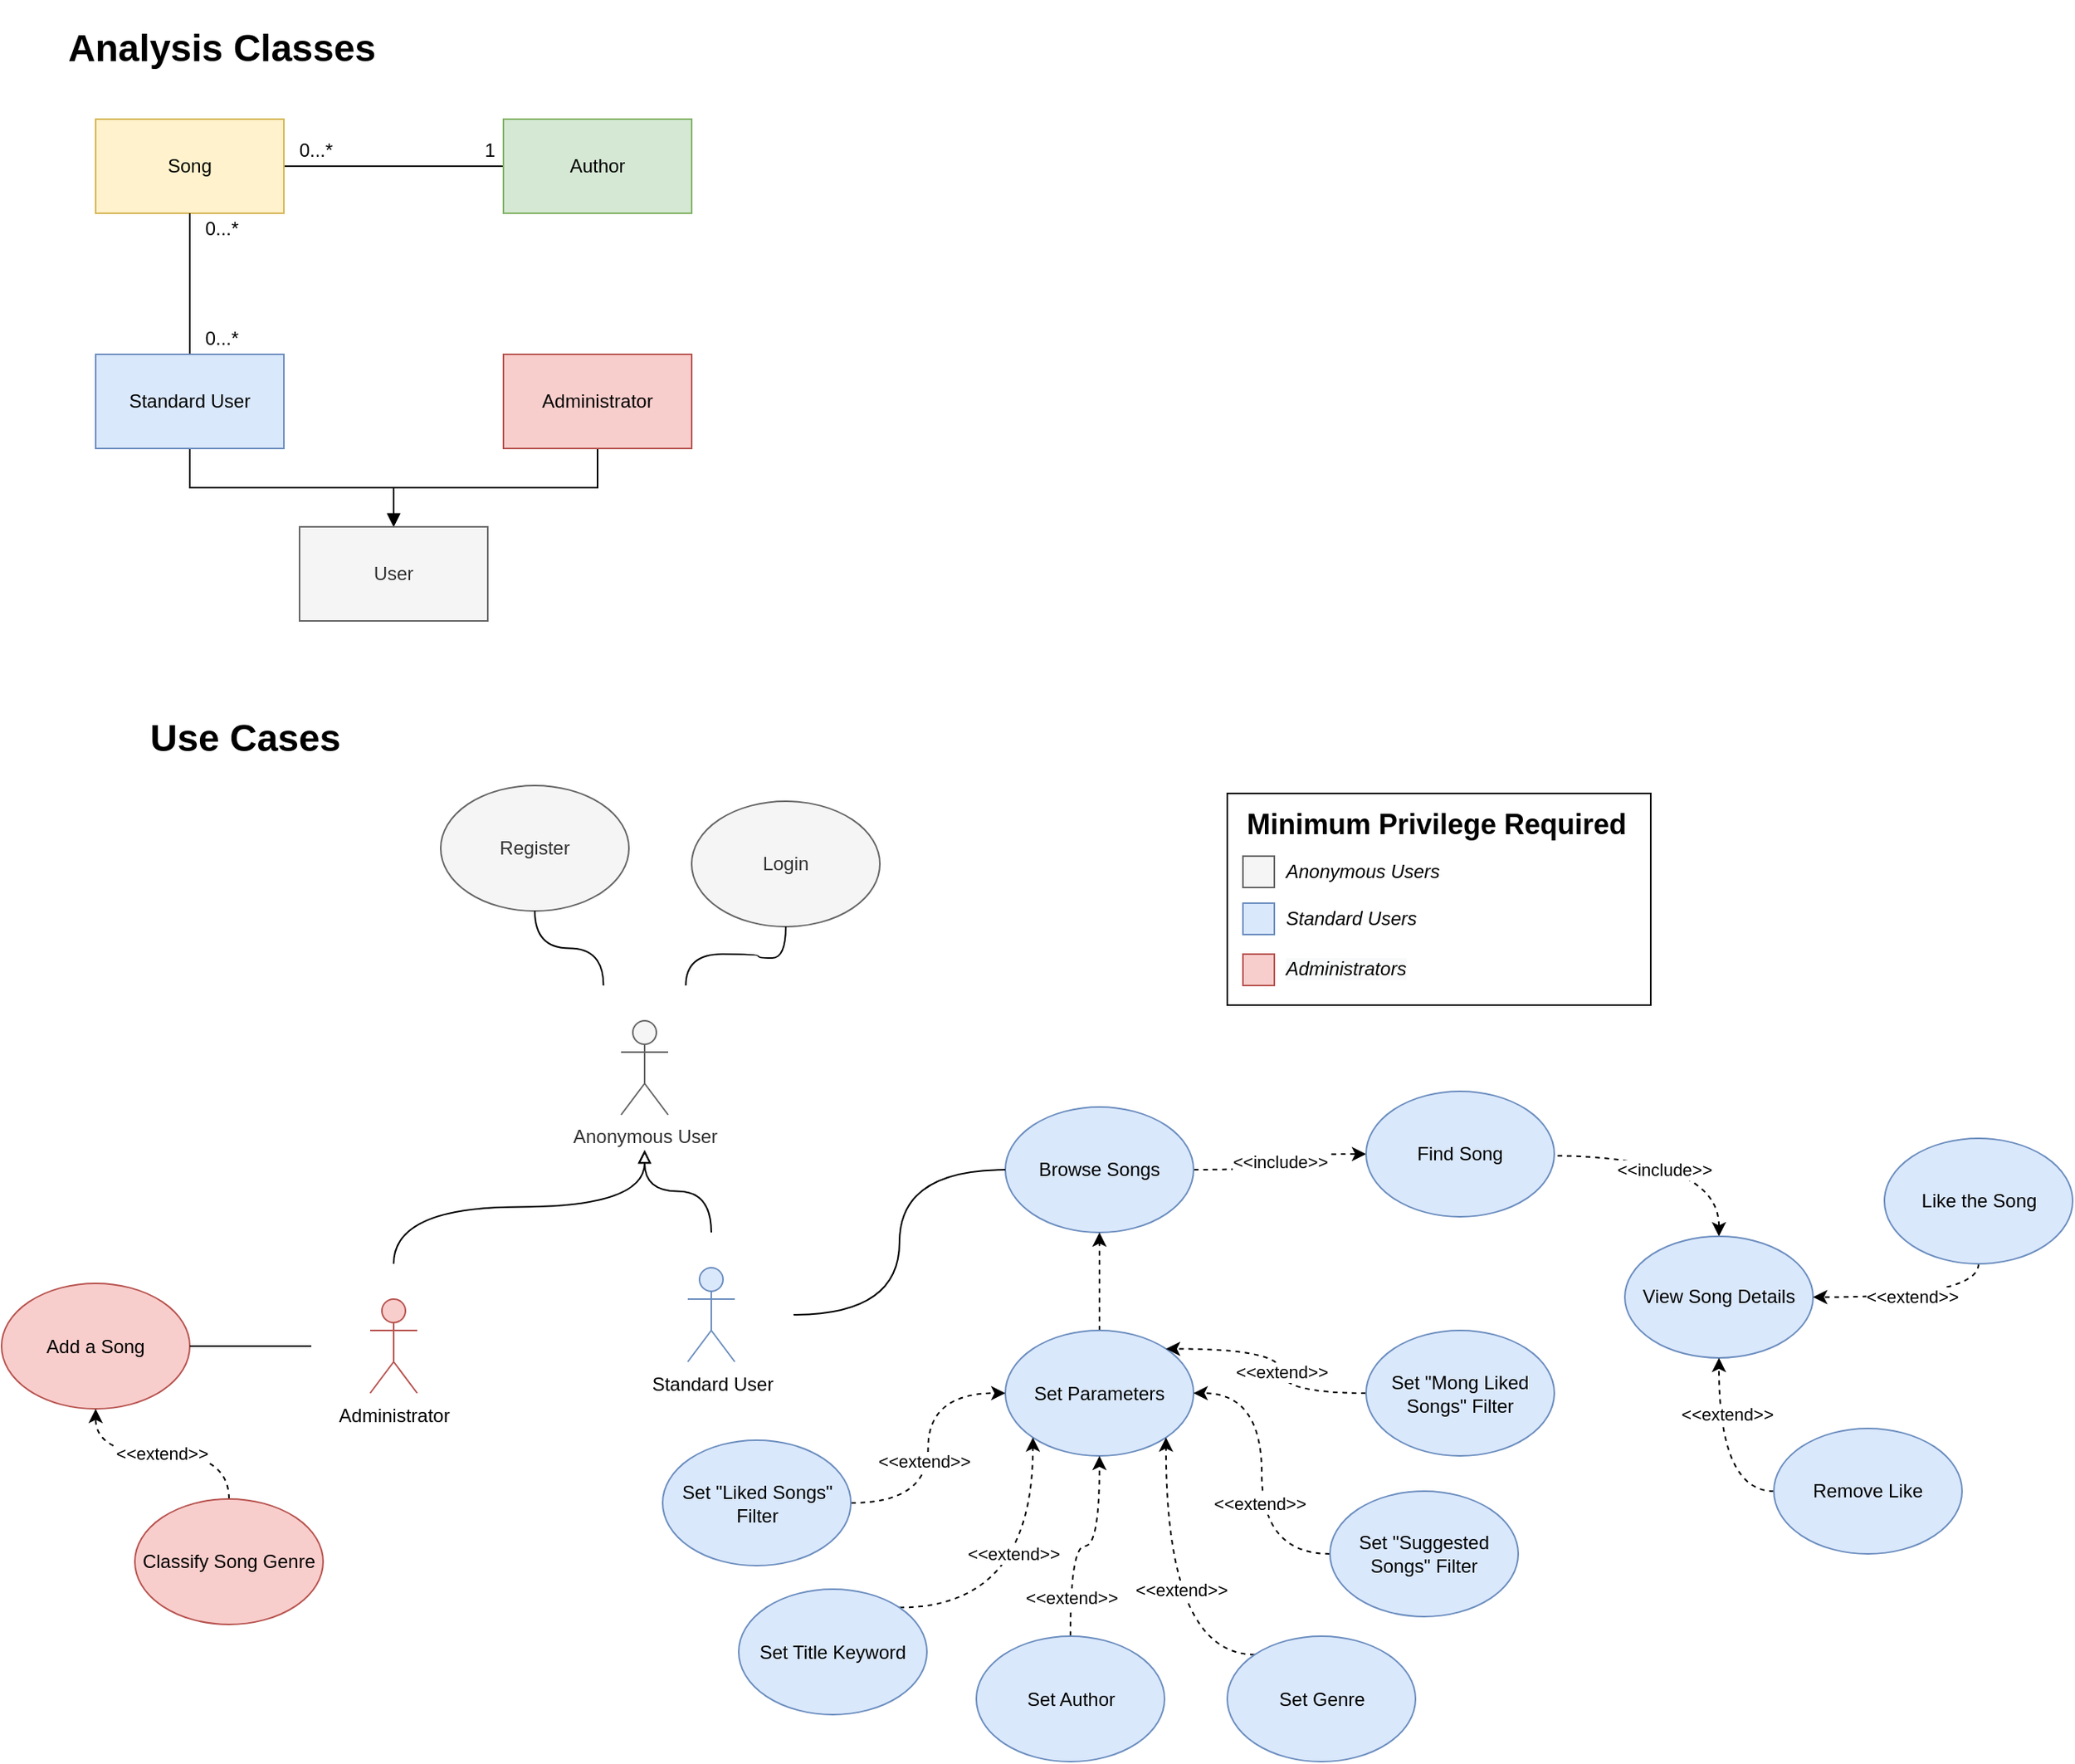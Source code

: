<mxfile version="14.3.2" type="github">
  <diagram id="jdrofMlj-KHEWpqbHE5B" name="Page-1">
    <mxGraphModel dx="2567" dy="1076" grid="1" gridSize="10" guides="1" tooltips="1" connect="1" arrows="1" fold="1" page="1" pageScale="1" pageWidth="827" pageHeight="1169" math="0" shadow="0">
      <root>
        <mxCell id="0" />
        <mxCell id="1" parent="0" />
        <mxCell id="iEPMN4jDNAbv9REljASl-100" value="" style="whiteSpace=wrap;html=1;align=left;" parent="1" vertex="1">
          <mxGeometry x="761.5" y="510" width="270" height="135" as="geometry" />
        </mxCell>
        <mxCell id="ghfW0V-jJl3EACzy7yTC-1" style="edgeStyle=orthogonalEdgeStyle;rounded=0;orthogonalLoop=1;jettySize=auto;html=1;exitX=1;exitY=0.5;exitDx=0;exitDy=0;endArrow=none;endFill=0;" parent="1" source="ghfW0V-jJl3EACzy7yTC-2" target="ghfW0V-jJl3EACzy7yTC-3" edge="1">
          <mxGeometry relative="1" as="geometry" />
        </mxCell>
        <mxCell id="ghfW0V-jJl3EACzy7yTC-2" value="Song" style="rounded=0;whiteSpace=wrap;html=1;fillColor=#fff2cc;strokeColor=#d6b656;" parent="1" vertex="1">
          <mxGeometry x="40" y="80" width="120" height="60" as="geometry" />
        </mxCell>
        <mxCell id="ghfW0V-jJl3EACzy7yTC-3" value="Author" style="rounded=0;whiteSpace=wrap;html=1;fillColor=#d5e8d4;strokeColor=#82b366;" parent="1" vertex="1">
          <mxGeometry x="300" y="80" width="120" height="60" as="geometry" />
        </mxCell>
        <mxCell id="ghfW0V-jJl3EACzy7yTC-4" value="1" style="text;html=1;align=center;verticalAlign=middle;resizable=0;points=[];autosize=1;" parent="1" vertex="1">
          <mxGeometry x="281" y="90" width="20" height="20" as="geometry" />
        </mxCell>
        <mxCell id="ghfW0V-jJl3EACzy7yTC-5" value="0...*" style="text;html=1;align=center;verticalAlign=middle;resizable=0;points=[];autosize=1;" parent="1" vertex="1">
          <mxGeometry x="160" y="90" width="40" height="20" as="geometry" />
        </mxCell>
        <mxCell id="ghfW0V-jJl3EACzy7yTC-6" style="edgeStyle=orthogonalEdgeStyle;rounded=0;orthogonalLoop=1;jettySize=auto;html=1;exitX=0.5;exitY=0;exitDx=0;exitDy=0;entryX=0.5;entryY=1;entryDx=0;entryDy=0;endArrow=none;endFill=0;startArrow=block;startFill=0;" parent="1" source="ghfW0V-jJl3EACzy7yTC-8" target="ghfW0V-jJl3EACzy7yTC-11" edge="1">
          <mxGeometry relative="1" as="geometry" />
        </mxCell>
        <mxCell id="ghfW0V-jJl3EACzy7yTC-7" style="edgeStyle=orthogonalEdgeStyle;rounded=0;orthogonalLoop=1;jettySize=auto;html=1;exitX=0.5;exitY=0;exitDx=0;exitDy=0;entryX=0.5;entryY=1;entryDx=0;entryDy=0;endArrow=none;endFill=0;startArrow=block;startFill=1;" parent="1" source="ghfW0V-jJl3EACzy7yTC-8" target="ghfW0V-jJl3EACzy7yTC-10" edge="1">
          <mxGeometry relative="1" as="geometry" />
        </mxCell>
        <mxCell id="ghfW0V-jJl3EACzy7yTC-8" value="User" style="rounded=0;whiteSpace=wrap;html=1;fillColor=#f5f5f5;strokeColor=#666666;fontColor=#333333;" parent="1" vertex="1">
          <mxGeometry x="170" y="340" width="120" height="60" as="geometry" />
        </mxCell>
        <mxCell id="ghfW0V-jJl3EACzy7yTC-9" style="edgeStyle=orthogonalEdgeStyle;rounded=0;orthogonalLoop=1;jettySize=auto;html=1;exitX=0.5;exitY=0;exitDx=0;exitDy=0;startArrow=none;startFill=0;endArrow=none;endFill=0;" parent="1" source="ghfW0V-jJl3EACzy7yTC-10" target="ghfW0V-jJl3EACzy7yTC-2" edge="1">
          <mxGeometry relative="1" as="geometry" />
        </mxCell>
        <mxCell id="ghfW0V-jJl3EACzy7yTC-10" value="Standard User" style="rounded=0;whiteSpace=wrap;html=1;fillColor=#dae8fc;strokeColor=#6c8ebf;" parent="1" vertex="1">
          <mxGeometry x="40" y="230" width="120" height="60" as="geometry" />
        </mxCell>
        <mxCell id="ghfW0V-jJl3EACzy7yTC-11" value="Administrator" style="rounded=0;whiteSpace=wrap;html=1;fillColor=#f8cecc;strokeColor=#b85450;" parent="1" vertex="1">
          <mxGeometry x="300" y="230" width="120" height="60" as="geometry" />
        </mxCell>
        <mxCell id="ghfW0V-jJl3EACzy7yTC-12" value="0...*" style="text;html=1;align=center;verticalAlign=middle;resizable=0;points=[];autosize=1;" parent="1" vertex="1">
          <mxGeometry x="100" y="210" width="40" height="20" as="geometry" />
        </mxCell>
        <mxCell id="ghfW0V-jJl3EACzy7yTC-13" value="0...*" style="text;html=1;align=center;verticalAlign=middle;resizable=0;points=[];autosize=1;" parent="1" vertex="1">
          <mxGeometry x="100" y="140" width="40" height="20" as="geometry" />
        </mxCell>
        <mxCell id="iEPMN4jDNAbv9REljASl-4" value="&lt;h1&gt;Analysis Classes&lt;/h1&gt;" style="text;html=1;align=center;verticalAlign=middle;resizable=0;points=[];autosize=1;" parent="1" vertex="1">
          <mxGeometry x="15" y="10" width="210" height="50" as="geometry" />
        </mxCell>
        <mxCell id="iEPMN4jDNAbv9REljASl-5" value="&lt;h1&gt;Use Cases&lt;/h1&gt;" style="text;html=1;align=center;verticalAlign=middle;resizable=0;points=[];autosize=1;" parent="1" vertex="1">
          <mxGeometry x="65" y="450" width="140" height="50" as="geometry" />
        </mxCell>
        <mxCell id="iEPMN4jDNAbv9REljASl-7" value="Register" style="ellipse;whiteSpace=wrap;html=1;fillColor=#f5f5f5;strokeColor=#666666;fontColor=#333333;" parent="1" vertex="1">
          <mxGeometry x="260" y="505" width="120" height="80" as="geometry" />
        </mxCell>
        <mxCell id="iEPMN4jDNAbv9REljASl-9" value="" style="group" parent="1" vertex="1" connectable="0">
          <mxGeometry x="337.5" y="632.5" width="105" height="105" as="geometry" />
        </mxCell>
        <mxCell id="iEPMN4jDNAbv9REljASl-8" value="" style="whiteSpace=wrap;html=1;aspect=fixed;fillColor=none;strokeColor=none;" parent="iEPMN4jDNAbv9REljASl-9" vertex="1">
          <mxGeometry width="105" height="105" as="geometry" />
        </mxCell>
        <mxCell id="iEPMN4jDNAbv9REljASl-6" value="Anonymous User" style="shape=umlActor;verticalLabelPosition=bottom;verticalAlign=top;html=1;outlineConnect=0;fillColor=#f5f5f5;strokeColor=#666666;fontColor=#333333;" parent="iEPMN4jDNAbv9REljASl-9" vertex="1">
          <mxGeometry x="37.5" y="22.5" width="30" height="60" as="geometry" />
        </mxCell>
        <mxCell id="iEPMN4jDNAbv9REljASl-10" style="edgeStyle=orthogonalEdgeStyle;rounded=0;orthogonalLoop=1;jettySize=auto;html=1;exitX=0.25;exitY=0;exitDx=0;exitDy=0;entryX=0.5;entryY=1;entryDx=0;entryDy=0;curved=1;endArrow=none;endFill=0;" parent="1" source="iEPMN4jDNAbv9REljASl-8" target="iEPMN4jDNAbv9REljASl-7" edge="1">
          <mxGeometry relative="1" as="geometry" />
        </mxCell>
        <mxCell id="iEPMN4jDNAbv9REljASl-11" value="Login" style="ellipse;whiteSpace=wrap;html=1;fillColor=#f5f5f5;strokeColor=#666666;fontColor=#333333;" parent="1" vertex="1">
          <mxGeometry x="420" y="515" width="120" height="80" as="geometry" />
        </mxCell>
        <mxCell id="iEPMN4jDNAbv9REljASl-12" style="edgeStyle=orthogonalEdgeStyle;curved=1;rounded=0;orthogonalLoop=1;jettySize=auto;html=1;exitX=0.75;exitY=0;exitDx=0;exitDy=0;entryX=0.5;entryY=1;entryDx=0;entryDy=0;endArrow=none;endFill=0;" parent="1" source="iEPMN4jDNAbv9REljASl-8" target="iEPMN4jDNAbv9REljASl-11" edge="1">
          <mxGeometry relative="1" as="geometry" />
        </mxCell>
        <mxCell id="iEPMN4jDNAbv9REljASl-16" value="" style="group" parent="1" vertex="1" connectable="0">
          <mxGeometry x="380" y="790" width="105" height="105" as="geometry" />
        </mxCell>
        <mxCell id="iEPMN4jDNAbv9REljASl-17" value="" style="whiteSpace=wrap;html=1;aspect=fixed;fillColor=none;strokeColor=none;" parent="iEPMN4jDNAbv9REljASl-16" vertex="1">
          <mxGeometry width="105" height="105" as="geometry" />
        </mxCell>
        <mxCell id="iEPMN4jDNAbv9REljASl-18" value="Standard User" style="shape=umlActor;verticalLabelPosition=bottom;verticalAlign=top;html=1;outlineConnect=0;fillColor=#dae8fc;strokeColor=#6c8ebf;" parent="iEPMN4jDNAbv9REljASl-16" vertex="1">
          <mxGeometry x="37.5" y="22.5" width="30" height="60" as="geometry" />
        </mxCell>
        <mxCell id="iEPMN4jDNAbv9REljASl-21" style="edgeStyle=orthogonalEdgeStyle;curved=1;rounded=0;orthogonalLoop=1;jettySize=auto;html=1;exitX=0.5;exitY=0;exitDx=0;exitDy=0;entryX=0.5;entryY=1;entryDx=0;entryDy=0;endArrow=block;endFill=0;" parent="1" source="iEPMN4jDNAbv9REljASl-17" target="iEPMN4jDNAbv9REljASl-8" edge="1">
          <mxGeometry relative="1" as="geometry" />
        </mxCell>
        <mxCell id="iEPMN4jDNAbv9REljASl-25" value="" style="group" parent="1" vertex="1" connectable="0">
          <mxGeometry x="177.5" y="810" width="105" height="105" as="geometry" />
        </mxCell>
        <mxCell id="iEPMN4jDNAbv9REljASl-26" value="" style="whiteSpace=wrap;html=1;aspect=fixed;fillColor=none;strokeColor=none;" parent="iEPMN4jDNAbv9REljASl-25" vertex="1">
          <mxGeometry width="105" height="105" as="geometry" />
        </mxCell>
        <mxCell id="iEPMN4jDNAbv9REljASl-27" value="Administrator" style="shape=umlActor;verticalLabelPosition=bottom;verticalAlign=top;html=1;outlineConnect=0;fillColor=#f8cecc;strokeColor=#b85450;" parent="iEPMN4jDNAbv9REljASl-25" vertex="1">
          <mxGeometry x="37.5" y="22.5" width="30" height="60" as="geometry" />
        </mxCell>
        <mxCell id="iEPMN4jDNAbv9REljASl-29" style="edgeStyle=orthogonalEdgeStyle;curved=1;rounded=0;orthogonalLoop=1;jettySize=auto;html=1;exitX=0.5;exitY=0;exitDx=0;exitDy=0;entryX=0.5;entryY=1;entryDx=0;entryDy=0;endArrow=block;endFill=0;" parent="1" source="iEPMN4jDNAbv9REljASl-26" target="iEPMN4jDNAbv9REljASl-8" edge="1">
          <mxGeometry relative="1" as="geometry" />
        </mxCell>
        <mxCell id="iEPMN4jDNAbv9REljASl-73" value="&amp;lt;&amp;lt;include&amp;gt;&amp;gt;" style="edgeStyle=orthogonalEdgeStyle;curved=1;rounded=0;orthogonalLoop=1;jettySize=auto;html=1;exitX=1;exitY=0.5;exitDx=0;exitDy=0;entryX=0;entryY=0.5;entryDx=0;entryDy=0;dashed=1;startArrow=none;startFill=0;endArrow=classic;endFill=1;" parent="1" source="iEPMN4jDNAbv9REljASl-32" target="iEPMN4jDNAbv9REljASl-34" edge="1">
          <mxGeometry relative="1" as="geometry" />
        </mxCell>
        <mxCell id="iEPMN4jDNAbv9REljASl-32" value="Browse Songs" style="ellipse;whiteSpace=wrap;html=1;fillColor=#dae8fc;strokeColor=#6c8ebf;" parent="1" vertex="1">
          <mxGeometry x="620" y="710" width="120" height="80" as="geometry" />
        </mxCell>
        <mxCell id="iEPMN4jDNAbv9REljASl-33" style="edgeStyle=orthogonalEdgeStyle;curved=1;rounded=0;orthogonalLoop=1;jettySize=auto;html=1;exitX=1;exitY=0.5;exitDx=0;exitDy=0;entryX=0;entryY=0.5;entryDx=0;entryDy=0;endArrow=none;endFill=0;" parent="1" source="iEPMN4jDNAbv9REljASl-17" target="iEPMN4jDNAbv9REljASl-32" edge="1">
          <mxGeometry relative="1" as="geometry" />
        </mxCell>
        <mxCell id="iEPMN4jDNAbv9REljASl-45" value="&amp;lt;&amp;lt;include&amp;gt;&amp;gt;" style="edgeStyle=orthogonalEdgeStyle;curved=1;rounded=0;orthogonalLoop=1;jettySize=auto;html=1;exitX=1;exitY=0.5;exitDx=0;exitDy=0;dashed=1;endArrow=classic;endFill=1;entryX=0.5;entryY=0;entryDx=0;entryDy=0;" parent="1" target="iEPMN4jDNAbv9REljASl-44" edge="1">
          <mxGeometry x="-0.078" y="-9" relative="1" as="geometry">
            <mxPoint x="966" y="741" as="sourcePoint" />
            <mxPoint x="1071" y="793.5" as="targetPoint" />
            <mxPoint as="offset" />
          </mxGeometry>
        </mxCell>
        <mxCell id="iEPMN4jDNAbv9REljASl-34" value="Find Song" style="ellipse;whiteSpace=wrap;html=1;fillColor=#dae8fc;strokeColor=#6c8ebf;" parent="1" vertex="1">
          <mxGeometry x="850" y="700" width="120" height="80" as="geometry" />
        </mxCell>
        <mxCell id="yjfg6eP5MaI6u4eJ-6wa-1" style="edgeStyle=orthogonalEdgeStyle;rounded=0;orthogonalLoop=1;jettySize=auto;html=1;exitX=0.5;exitY=0;exitDx=0;exitDy=0;entryX=0.5;entryY=1;entryDx=0;entryDy=0;curved=1;dashed=1;" parent="1" source="iEPMN4jDNAbv9REljASl-36" target="iEPMN4jDNAbv9REljASl-32" edge="1">
          <mxGeometry relative="1" as="geometry" />
        </mxCell>
        <mxCell id="iEPMN4jDNAbv9REljASl-36" value="Set Parameters" style="ellipse;whiteSpace=wrap;html=1;fillColor=#dae8fc;strokeColor=#6c8ebf;" parent="1" vertex="1">
          <mxGeometry x="620" y="852.5" width="120" height="80" as="geometry" />
        </mxCell>
        <mxCell id="oPD9k_Jnc_9eM_K4SxYH-8" value="&amp;lt;&amp;lt;extend&amp;gt;&amp;gt;" style="edgeStyle=orthogonalEdgeStyle;curved=1;rounded=0;orthogonalLoop=1;jettySize=auto;html=1;exitX=0.5;exitY=0;exitDx=0;exitDy=0;entryX=0.5;entryY=1;entryDx=0;entryDy=0;dashed=1;" edge="1" parent="1" source="iEPMN4jDNAbv9REljASl-38" target="iEPMN4jDNAbv9REljASl-36">
          <mxGeometry x="-0.636" relative="1" as="geometry">
            <mxPoint as="offset" />
          </mxGeometry>
        </mxCell>
        <mxCell id="iEPMN4jDNAbv9REljASl-38" value="Set Author" style="ellipse;whiteSpace=wrap;html=1;fillColor=#dae8fc;strokeColor=#6c8ebf;" parent="1" vertex="1">
          <mxGeometry x="601.5" y="1047.5" width="120" height="80" as="geometry" />
        </mxCell>
        <mxCell id="oPD9k_Jnc_9eM_K4SxYH-10" style="edgeStyle=orthogonalEdgeStyle;curved=1;rounded=0;orthogonalLoop=1;jettySize=auto;html=1;exitX=1;exitY=0;exitDx=0;exitDy=0;entryX=0;entryY=1;entryDx=0;entryDy=0;dashed=1;" edge="1" parent="1" source="iEPMN4jDNAbv9REljASl-41" target="iEPMN4jDNAbv9REljASl-36">
          <mxGeometry relative="1" as="geometry" />
        </mxCell>
        <mxCell id="oPD9k_Jnc_9eM_K4SxYH-15" value="&amp;lt;&amp;lt;extend&amp;gt;&amp;gt;" style="edgeLabel;html=1;align=center;verticalAlign=middle;resizable=0;points=[];" vertex="1" connectable="0" parent="oPD9k_Jnc_9eM_K4SxYH-10">
          <mxGeometry x="-0.258" y="23" relative="1" as="geometry">
            <mxPoint y="-11.2" as="offset" />
          </mxGeometry>
        </mxCell>
        <mxCell id="iEPMN4jDNAbv9REljASl-41" value="Set Title Keyword" style="ellipse;whiteSpace=wrap;html=1;fillColor=#dae8fc;strokeColor=#6c8ebf;" parent="1" vertex="1">
          <mxGeometry x="450" y="1017.5" width="120" height="80" as="geometry" />
        </mxCell>
        <mxCell id="iEPMN4jDNAbv9REljASl-44" value="View Song Details" style="ellipse;whiteSpace=wrap;html=1;fillColor=#dae8fc;strokeColor=#6c8ebf;" parent="1" vertex="1">
          <mxGeometry x="1015" y="792.5" width="120" height="77.5" as="geometry" />
        </mxCell>
        <mxCell id="iEPMN4jDNAbv9REljASl-47" value="&amp;lt;&amp;lt;extend&amp;gt;&amp;gt;" style="edgeStyle=orthogonalEdgeStyle;curved=1;rounded=0;orthogonalLoop=1;jettySize=auto;html=1;exitX=0.5;exitY=1;exitDx=0;exitDy=0;dashed=1;endArrow=classic;endFill=1;entryX=1;entryY=0.5;entryDx=0;entryDy=0;" parent="1" source="iEPMN4jDNAbv9REljASl-46" target="iEPMN4jDNAbv9REljASl-44" edge="1">
          <mxGeometry relative="1" as="geometry">
            <mxPoint x="1300" y="825" as="targetPoint" />
          </mxGeometry>
        </mxCell>
        <mxCell id="iEPMN4jDNAbv9REljASl-46" value="Like the Song" style="ellipse;whiteSpace=wrap;html=1;fillColor=#dae8fc;strokeColor=#6c8ebf;" parent="1" vertex="1">
          <mxGeometry x="1180.5" y="730" width="120" height="80" as="geometry" />
        </mxCell>
        <mxCell id="iEPMN4jDNAbv9REljASl-48" value="Add a Song" style="ellipse;whiteSpace=wrap;html=1;fillColor=#f8cecc;strokeColor=#b85450;" parent="1" vertex="1">
          <mxGeometry x="-20" y="822.5" width="120" height="80" as="geometry" />
        </mxCell>
        <mxCell id="iEPMN4jDNAbv9REljASl-49" style="edgeStyle=orthogonalEdgeStyle;curved=1;rounded=0;orthogonalLoop=1;jettySize=auto;html=1;exitX=0;exitY=0.5;exitDx=0;exitDy=0;entryX=1;entryY=0.5;entryDx=0;entryDy=0;endArrow=none;endFill=0;" parent="1" source="iEPMN4jDNAbv9REljASl-26" target="iEPMN4jDNAbv9REljASl-48" edge="1">
          <mxGeometry relative="1" as="geometry" />
        </mxCell>
        <mxCell id="iEPMN4jDNAbv9REljASl-63" style="edgeStyle=orthogonalEdgeStyle;curved=1;rounded=0;orthogonalLoop=1;jettySize=auto;html=1;exitX=0;exitY=0.5;exitDx=0;exitDy=0;entryX=0.5;entryY=1;entryDx=0;entryDy=0;dashed=1;startArrow=none;startFill=0;endArrow=classic;endFill=1;" parent="1" source="iEPMN4jDNAbv9REljASl-62" target="iEPMN4jDNAbv9REljASl-44" edge="1">
          <mxGeometry relative="1" as="geometry" />
        </mxCell>
        <mxCell id="iEPMN4jDNAbv9REljASl-64" value="&amp;lt;&amp;lt;extend&amp;gt;&amp;gt;" style="edgeLabel;html=1;align=center;verticalAlign=middle;resizable=0;points=[];" parent="iEPMN4jDNAbv9REljASl-63" vertex="1" connectable="0">
          <mxGeometry x="0.018" y="-15" relative="1" as="geometry">
            <mxPoint x="-10" y="-23" as="offset" />
          </mxGeometry>
        </mxCell>
        <mxCell id="iEPMN4jDNAbv9REljASl-62" value="Remove Like" style="ellipse;whiteSpace=wrap;html=1;fillColor=#dae8fc;strokeColor=#6c8ebf;" parent="1" vertex="1">
          <mxGeometry x="1110" y="915" width="120" height="80" as="geometry" />
        </mxCell>
        <mxCell id="iEPMN4jDNAbv9REljASl-84" value="&lt;h2&gt;Minimum Privilege Required&lt;/h2&gt;" style="text;html=1;align=left;verticalAlign=middle;resizable=0;points=[];autosize=1;" parent="1" vertex="1">
          <mxGeometry x="771.5" y="505" width="260" height="50" as="geometry" />
        </mxCell>
        <mxCell id="iEPMN4jDNAbv9REljASl-86" value="" style="whiteSpace=wrap;html=1;aspect=fixed;strokeColor=#6c8ebf;fillColor=#dae8fc;" parent="1" vertex="1">
          <mxGeometry x="771.5" y="580" width="20" height="20" as="geometry" />
        </mxCell>
        <mxCell id="iEPMN4jDNAbv9REljASl-90" value="&lt;p&gt;&lt;i&gt;Anonymous Users&lt;/i&gt;&lt;/p&gt;" style="text;html=1;align=left;verticalAlign=middle;resizable=0;points=[];autosize=1;" parent="1" vertex="1">
          <mxGeometry x="796.5" y="540" width="110" height="40" as="geometry" />
        </mxCell>
        <mxCell id="iEPMN4jDNAbv9REljASl-91" value="&lt;p&gt;&lt;i&gt;Standard Users&lt;/i&gt;&lt;/p&gt;" style="text;html=1;align=left;verticalAlign=middle;resizable=0;points=[];autosize=1;" parent="1" vertex="1">
          <mxGeometry x="796.5" y="570" width="100" height="40" as="geometry" />
        </mxCell>
        <mxCell id="iEPMN4jDNAbv9REljASl-93" value="" style="whiteSpace=wrap;html=1;aspect=fixed;strokeColor=#666666;fillColor=#f5f5f5;fontColor=#333333;" parent="1" vertex="1">
          <mxGeometry x="771.5" y="550" width="20" height="20" as="geometry" />
        </mxCell>
        <mxCell id="iEPMN4jDNAbv9REljASl-98" value="" style="whiteSpace=wrap;html=1;aspect=fixed;strokeColor=#b85450;fillColor=#f8cecc;gradientDirection=south;" parent="1" vertex="1">
          <mxGeometry x="771.5" y="612.5" width="20" height="20" as="geometry" />
        </mxCell>
        <mxCell id="iEPMN4jDNAbv9REljASl-99" value="&lt;i style=&quot;color: rgb(0 , 0 , 0) ; font-family: &amp;#34;helvetica&amp;#34; ; font-size: 12px ; font-weight: 400 ; letter-spacing: normal ; text-align: left ; text-indent: 0px ; text-transform: none ; word-spacing: 0px ; background-color: rgb(248 , 249 , 250)&quot;&gt;Administrators&lt;/i&gt;" style="text;whiteSpace=wrap;html=1;" parent="1" vertex="1">
          <mxGeometry x="796.5" y="607.5" width="190" height="30" as="geometry" />
        </mxCell>
        <mxCell id="oPD9k_Jnc_9eM_K4SxYH-9" style="edgeStyle=orthogonalEdgeStyle;curved=1;rounded=0;orthogonalLoop=1;jettySize=auto;html=1;exitX=0;exitY=0;exitDx=0;exitDy=0;entryX=1;entryY=1;entryDx=0;entryDy=0;dashed=1;" edge="1" parent="1" source="yjfg6eP5MaI6u4eJ-6wa-4" target="iEPMN4jDNAbv9REljASl-36">
          <mxGeometry relative="1" as="geometry" />
        </mxCell>
        <mxCell id="oPD9k_Jnc_9eM_K4SxYH-16" value="&amp;lt;&amp;lt;extend&amp;gt;&amp;gt;" style="edgeLabel;html=1;align=center;verticalAlign=middle;resizable=0;points=[];" vertex="1" connectable="0" parent="oPD9k_Jnc_9eM_K4SxYH-9">
          <mxGeometry x="0.012" y="-9" relative="1" as="geometry">
            <mxPoint as="offset" />
          </mxGeometry>
        </mxCell>
        <mxCell id="yjfg6eP5MaI6u4eJ-6wa-4" value="Set Genre" style="ellipse;whiteSpace=wrap;html=1;fillColor=#dae8fc;strokeColor=#6c8ebf;" parent="1" vertex="1">
          <mxGeometry x="761.5" y="1047.5" width="120" height="80" as="geometry" />
        </mxCell>
        <mxCell id="oPD9k_Jnc_9eM_K4SxYH-4" style="edgeStyle=orthogonalEdgeStyle;rounded=0;orthogonalLoop=1;jettySize=auto;html=1;exitX=1;exitY=0.5;exitDx=0;exitDy=0;entryX=0;entryY=0.5;entryDx=0;entryDy=0;dashed=1;curved=1;" edge="1" parent="1" source="yjfg6eP5MaI6u4eJ-6wa-6" target="iEPMN4jDNAbv9REljASl-36">
          <mxGeometry relative="1" as="geometry" />
        </mxCell>
        <mxCell id="oPD9k_Jnc_9eM_K4SxYH-14" value="&amp;lt;&amp;lt;extend&amp;gt;&amp;gt;" style="edgeLabel;html=1;align=center;verticalAlign=middle;resizable=0;points=[];" vertex="1" connectable="0" parent="oPD9k_Jnc_9eM_K4SxYH-4">
          <mxGeometry x="-0.1" y="3" relative="1" as="geometry">
            <mxPoint as="offset" />
          </mxGeometry>
        </mxCell>
        <mxCell id="yjfg6eP5MaI6u4eJ-6wa-6" value="Set &quot;Liked Songs&quot; Filter" style="ellipse;whiteSpace=wrap;html=1;fillColor=#dae8fc;strokeColor=#6c8ebf;" parent="1" vertex="1">
          <mxGeometry x="401.5" y="922.5" width="120" height="80" as="geometry" />
        </mxCell>
        <mxCell id="yjfg6eP5MaI6u4eJ-6wa-10" value="&amp;lt;&amp;lt;extend&amp;gt;&amp;gt;" style="edgeStyle=orthogonalEdgeStyle;curved=1;rounded=0;orthogonalLoop=1;jettySize=auto;html=1;exitX=0.5;exitY=0;exitDx=0;exitDy=0;dashed=1;" parent="1" source="yjfg6eP5MaI6u4eJ-6wa-9" target="iEPMN4jDNAbv9REljASl-48" edge="1">
          <mxGeometry relative="1" as="geometry" />
        </mxCell>
        <mxCell id="yjfg6eP5MaI6u4eJ-6wa-9" value="Classify Song Genre" style="ellipse;whiteSpace=wrap;html=1;fillColor=#f8cecc;strokeColor=#b85450;" parent="1" vertex="1">
          <mxGeometry x="65" y="960" width="120" height="80" as="geometry" />
        </mxCell>
        <mxCell id="mKK-Tz1SrILLrtQBUH5h-2" style="edgeStyle=orthogonalEdgeStyle;rounded=0;orthogonalLoop=1;jettySize=auto;html=1;exitX=0.5;exitY=1;exitDx=0;exitDy=0;" parent="1" source="iEPMN4jDNAbv9REljASl-100" target="iEPMN4jDNAbv9REljASl-100" edge="1">
          <mxGeometry relative="1" as="geometry" />
        </mxCell>
        <mxCell id="oPD9k_Jnc_9eM_K4SxYH-11" style="edgeStyle=orthogonalEdgeStyle;curved=1;rounded=0;orthogonalLoop=1;jettySize=auto;html=1;exitX=0;exitY=0.5;exitDx=0;exitDy=0;entryX=1;entryY=0.5;entryDx=0;entryDy=0;dashed=1;" edge="1" parent="1" source="oPD9k_Jnc_9eM_K4SxYH-1" target="iEPMN4jDNAbv9REljASl-36">
          <mxGeometry relative="1" as="geometry" />
        </mxCell>
        <mxCell id="oPD9k_Jnc_9eM_K4SxYH-17" value="&amp;lt;&amp;lt;extend&amp;gt;&amp;gt;" style="edgeLabel;html=1;align=center;verticalAlign=middle;resizable=0;points=[];" vertex="1" connectable="0" parent="oPD9k_Jnc_9eM_K4SxYH-11">
          <mxGeometry x="-0.194" y="2" relative="1" as="geometry">
            <mxPoint y="1" as="offset" />
          </mxGeometry>
        </mxCell>
        <mxCell id="oPD9k_Jnc_9eM_K4SxYH-1" value="Set &quot;Suggested Songs&quot; Filter" style="ellipse;whiteSpace=wrap;html=1;fillColor=#dae8fc;strokeColor=#6c8ebf;" vertex="1" parent="1">
          <mxGeometry x="827" y="955" width="120" height="80" as="geometry" />
        </mxCell>
        <mxCell id="oPD9k_Jnc_9eM_K4SxYH-12" value="&amp;lt;&amp;lt;extend&amp;gt;&amp;gt;" style="edgeStyle=orthogonalEdgeStyle;curved=1;rounded=0;orthogonalLoop=1;jettySize=auto;html=1;exitX=0;exitY=0.5;exitDx=0;exitDy=0;entryX=1;entryY=0;entryDx=0;entryDy=0;dashed=1;" edge="1" parent="1" source="oPD9k_Jnc_9eM_K4SxYH-3" target="iEPMN4jDNAbv9REljASl-36">
          <mxGeometry x="-0.127" relative="1" as="geometry">
            <Array as="points">
              <mxPoint x="795.5" y="892.5" />
              <mxPoint x="795.5" y="864.5" />
            </Array>
            <mxPoint as="offset" />
          </mxGeometry>
        </mxCell>
        <mxCell id="oPD9k_Jnc_9eM_K4SxYH-3" value="Set &quot;Mong Liked Songs&quot; Filter" style="ellipse;whiteSpace=wrap;html=1;fillColor=#dae8fc;strokeColor=#6c8ebf;" vertex="1" parent="1">
          <mxGeometry x="850" y="852.5" width="120" height="80" as="geometry" />
        </mxCell>
      </root>
    </mxGraphModel>
  </diagram>
</mxfile>
